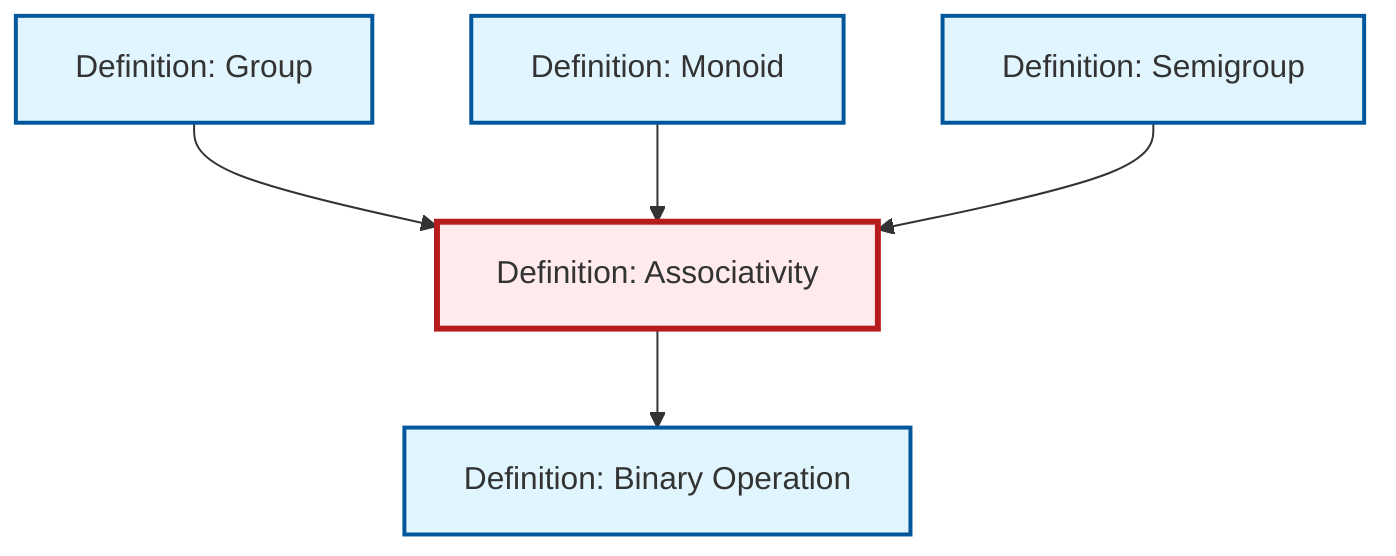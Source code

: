 graph TD
    classDef definition fill:#e1f5fe,stroke:#01579b,stroke-width:2px
    classDef theorem fill:#f3e5f5,stroke:#4a148c,stroke-width:2px
    classDef axiom fill:#fff3e0,stroke:#e65100,stroke-width:2px
    classDef example fill:#e8f5e9,stroke:#1b5e20,stroke-width:2px
    classDef current fill:#ffebee,stroke:#b71c1c,stroke-width:3px
    def-group["Definition: Group"]:::definition
    def-monoid["Definition: Monoid"]:::definition
    def-semigroup["Definition: Semigroup"]:::definition
    def-associativity["Definition: Associativity"]:::definition
    def-binary-operation["Definition: Binary Operation"]:::definition
    def-associativity --> def-binary-operation
    def-group --> def-associativity
    def-monoid --> def-associativity
    def-semigroup --> def-associativity
    class def-associativity current